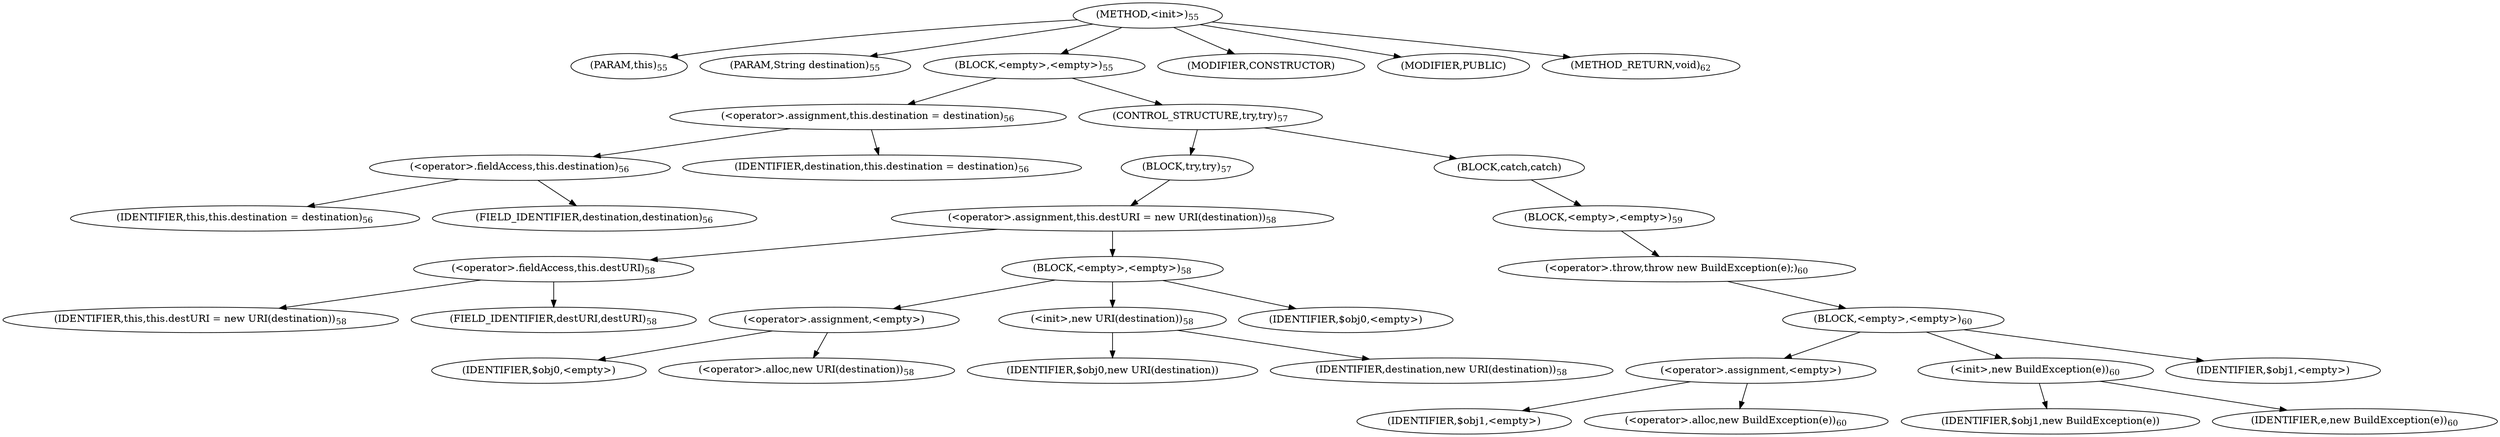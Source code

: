 digraph "&lt;init&gt;" {  
"31" [label = <(METHOD,&lt;init&gt;)<SUB>55</SUB>> ]
"4" [label = <(PARAM,this)<SUB>55</SUB>> ]
"32" [label = <(PARAM,String destination)<SUB>55</SUB>> ]
"33" [label = <(BLOCK,&lt;empty&gt;,&lt;empty&gt;)<SUB>55</SUB>> ]
"34" [label = <(&lt;operator&gt;.assignment,this.destination = destination)<SUB>56</SUB>> ]
"35" [label = <(&lt;operator&gt;.fieldAccess,this.destination)<SUB>56</SUB>> ]
"3" [label = <(IDENTIFIER,this,this.destination = destination)<SUB>56</SUB>> ]
"36" [label = <(FIELD_IDENTIFIER,destination,destination)<SUB>56</SUB>> ]
"37" [label = <(IDENTIFIER,destination,this.destination = destination)<SUB>56</SUB>> ]
"38" [label = <(CONTROL_STRUCTURE,try,try)<SUB>57</SUB>> ]
"39" [label = <(BLOCK,try,try)<SUB>57</SUB>> ]
"40" [label = <(&lt;operator&gt;.assignment,this.destURI = new URI(destination))<SUB>58</SUB>> ]
"41" [label = <(&lt;operator&gt;.fieldAccess,this.destURI)<SUB>58</SUB>> ]
"5" [label = <(IDENTIFIER,this,this.destURI = new URI(destination))<SUB>58</SUB>> ]
"42" [label = <(FIELD_IDENTIFIER,destURI,destURI)<SUB>58</SUB>> ]
"43" [label = <(BLOCK,&lt;empty&gt;,&lt;empty&gt;)<SUB>58</SUB>> ]
"44" [label = <(&lt;operator&gt;.assignment,&lt;empty&gt;)> ]
"45" [label = <(IDENTIFIER,$obj0,&lt;empty&gt;)> ]
"46" [label = <(&lt;operator&gt;.alloc,new URI(destination))<SUB>58</SUB>> ]
"47" [label = <(&lt;init&gt;,new URI(destination))<SUB>58</SUB>> ]
"48" [label = <(IDENTIFIER,$obj0,new URI(destination))> ]
"49" [label = <(IDENTIFIER,destination,new URI(destination))<SUB>58</SUB>> ]
"50" [label = <(IDENTIFIER,$obj0,&lt;empty&gt;)> ]
"51" [label = <(BLOCK,catch,catch)> ]
"52" [label = <(BLOCK,&lt;empty&gt;,&lt;empty&gt;)<SUB>59</SUB>> ]
"53" [label = <(&lt;operator&gt;.throw,throw new BuildException(e);)<SUB>60</SUB>> ]
"54" [label = <(BLOCK,&lt;empty&gt;,&lt;empty&gt;)<SUB>60</SUB>> ]
"55" [label = <(&lt;operator&gt;.assignment,&lt;empty&gt;)> ]
"56" [label = <(IDENTIFIER,$obj1,&lt;empty&gt;)> ]
"57" [label = <(&lt;operator&gt;.alloc,new BuildException(e))<SUB>60</SUB>> ]
"58" [label = <(&lt;init&gt;,new BuildException(e))<SUB>60</SUB>> ]
"59" [label = <(IDENTIFIER,$obj1,new BuildException(e))> ]
"60" [label = <(IDENTIFIER,e,new BuildException(e))<SUB>60</SUB>> ]
"61" [label = <(IDENTIFIER,$obj1,&lt;empty&gt;)> ]
"62" [label = <(MODIFIER,CONSTRUCTOR)> ]
"63" [label = <(MODIFIER,PUBLIC)> ]
"64" [label = <(METHOD_RETURN,void)<SUB>62</SUB>> ]
  "31" -> "4" 
  "31" -> "32" 
  "31" -> "33" 
  "31" -> "62" 
  "31" -> "63" 
  "31" -> "64" 
  "33" -> "34" 
  "33" -> "38" 
  "34" -> "35" 
  "34" -> "37" 
  "35" -> "3" 
  "35" -> "36" 
  "38" -> "39" 
  "38" -> "51" 
  "39" -> "40" 
  "40" -> "41" 
  "40" -> "43" 
  "41" -> "5" 
  "41" -> "42" 
  "43" -> "44" 
  "43" -> "47" 
  "43" -> "50" 
  "44" -> "45" 
  "44" -> "46" 
  "47" -> "48" 
  "47" -> "49" 
  "51" -> "52" 
  "52" -> "53" 
  "53" -> "54" 
  "54" -> "55" 
  "54" -> "58" 
  "54" -> "61" 
  "55" -> "56" 
  "55" -> "57" 
  "58" -> "59" 
  "58" -> "60" 
}
